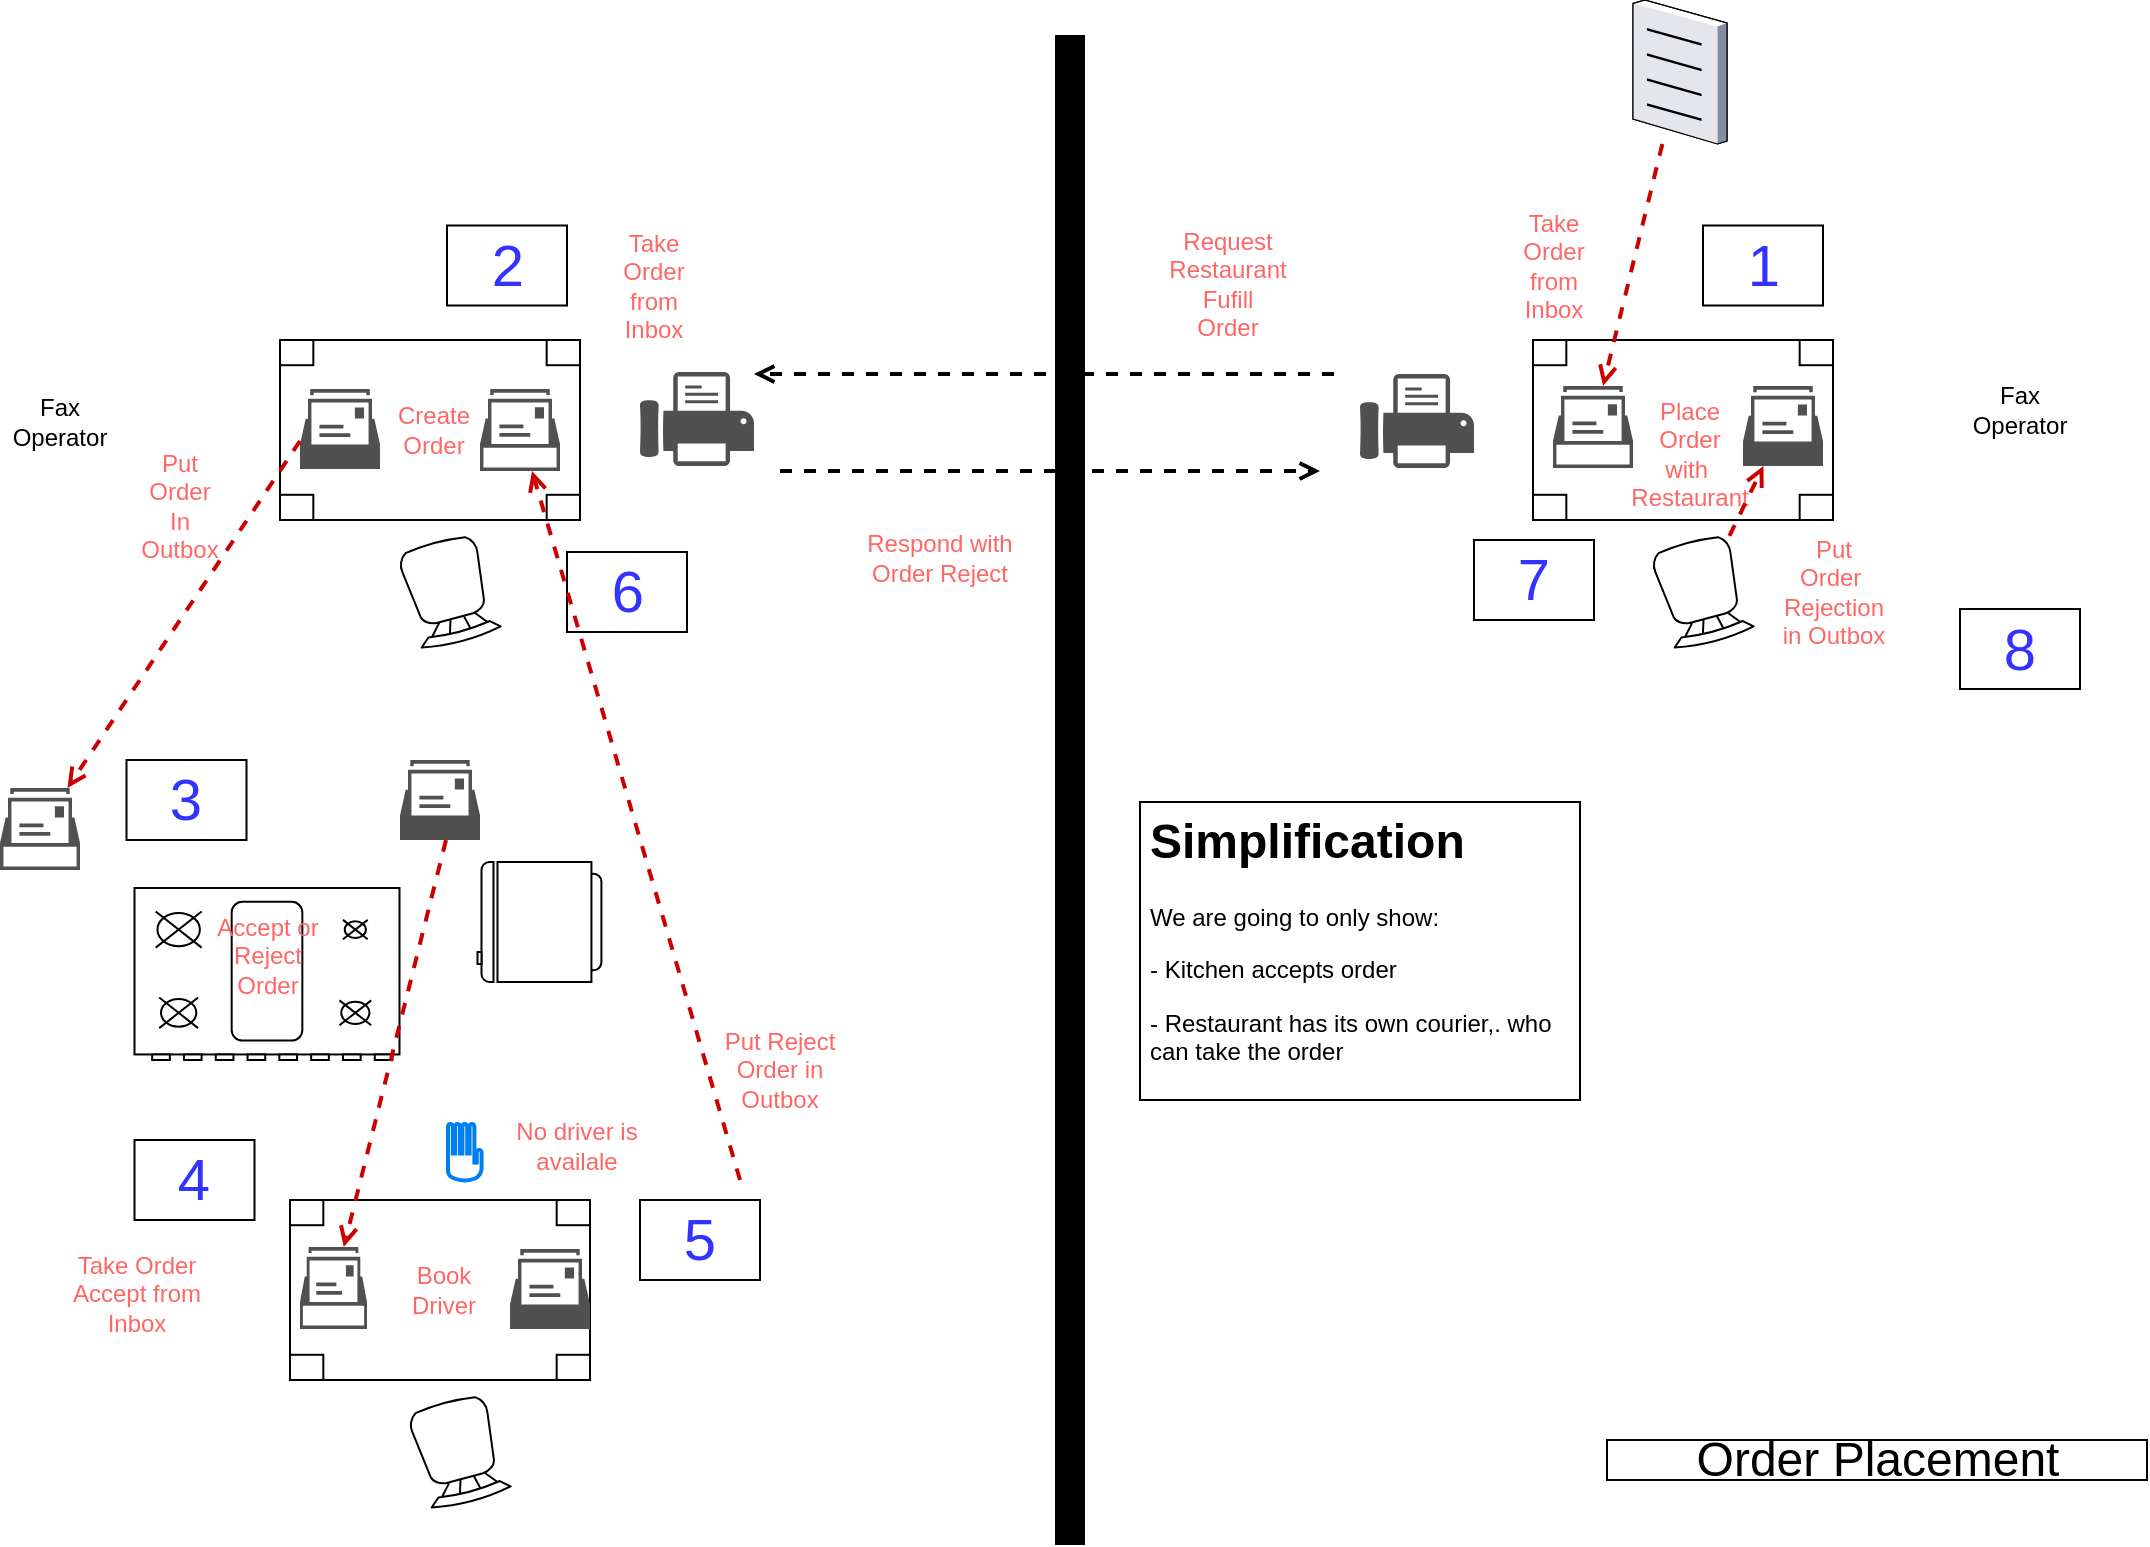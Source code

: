 <mxfile version="15.2.7" type="device"><diagram id="7lcRFAJb13U-YT4nabCA" name="Page-1"><mxGraphModel dx="1106" dy="830" grid="1" gridSize="10" guides="1" tooltips="1" connect="1" arrows="1" fold="1" page="1" pageScale="1" pageWidth="1169" pageHeight="827" math="0" shadow="0"><root><mxCell id="0"/><mxCell id="1" parent="0"/><UserObject label="" tooltip="Inertia.&#10;Likely to face a resistance to change." id="BQTbwJKPUDemShiaECL7-1"><mxCell style="rounded=0;whiteSpace=wrap;html=1;strokeColor=#000000;strokeWidth=5;fillColor=#000000;fontSize=14;" parent="1" vertex="1"><mxGeometry x="580" y="40" width="10" height="750" as="geometry"/></mxCell></UserObject><mxCell id="BQTbwJKPUDemShiaECL7-2" value="" style="verticalLabelPosition=bottom;html=1;verticalAlign=top;align=center;shape=mxgraph.floorplan.table;" parent="1" vertex="1"><mxGeometry x="816.5" y="190" width="150" height="90" as="geometry"/></mxCell><mxCell id="BQTbwJKPUDemShiaECL7-3" value="" style="verticalLabelPosition=bottom;html=1;verticalAlign=top;align=center;shape=mxgraph.floorplan.chair;rotation=-195;" parent="1" vertex="1"><mxGeometry x="880.5" y="290" width="41" height="52" as="geometry"/></mxCell><mxCell id="BQTbwJKPUDemShiaECL7-4" value="" style="sketch=0;pointerEvents=1;shadow=0;dashed=0;html=1;strokeColor=none;fillColor=#505050;labelPosition=center;verticalLabelPosition=bottom;verticalAlign=top;outlineConnect=0;align=center;shape=mxgraph.office.concepts.mailbox2;" parent="1" vertex="1"><mxGeometry x="826.5" y="213" width="40" height="41" as="geometry"/></mxCell><mxCell id="BQTbwJKPUDemShiaECL7-5" value="" style="sketch=0;pointerEvents=1;shadow=0;dashed=0;html=1;strokeColor=none;fillColor=#505050;labelPosition=center;verticalLabelPosition=bottom;verticalAlign=top;outlineConnect=0;align=center;shape=mxgraph.office.concepts.mailbox;" parent="1" vertex="1"><mxGeometry x="921.5" y="213" width="40" height="40" as="geometry"/></mxCell><mxCell id="BQTbwJKPUDemShiaECL7-6" value="" style="sketch=0;pointerEvents=1;shadow=0;dashed=0;html=1;strokeColor=none;fillColor=#505050;labelPosition=center;verticalLabelPosition=bottom;verticalAlign=top;outlineConnect=0;align=center;shape=mxgraph.office.devices.fax;" parent="1" vertex="1"><mxGeometry x="730" y="207" width="57" height="47" as="geometry"/></mxCell><mxCell id="BQTbwJKPUDemShiaECL7-7" value="" style="verticalLabelPosition=bottom;html=1;verticalAlign=top;align=center;shape=mxgraph.floorplan.table;" parent="1" vertex="1"><mxGeometry x="190" y="190" width="150" height="90" as="geometry"/></mxCell><mxCell id="BQTbwJKPUDemShiaECL7-8" value="" style="verticalLabelPosition=bottom;html=1;verticalAlign=top;align=center;shape=mxgraph.floorplan.chair;rotation=-195;" parent="1" vertex="1"><mxGeometry x="254" y="290" width="41" height="52" as="geometry"/></mxCell><mxCell id="BQTbwJKPUDemShiaECL7-9" value="" style="sketch=0;pointerEvents=1;shadow=0;dashed=0;html=1;strokeColor=none;fillColor=#505050;labelPosition=center;verticalLabelPosition=bottom;verticalAlign=top;outlineConnect=0;align=center;shape=mxgraph.office.concepts.mailbox2;" parent="1" vertex="1"><mxGeometry x="290" y="214.5" width="40" height="41" as="geometry"/></mxCell><mxCell id="BQTbwJKPUDemShiaECL7-10" value="" style="sketch=0;pointerEvents=1;shadow=0;dashed=0;html=1;strokeColor=none;fillColor=#505050;labelPosition=center;verticalLabelPosition=bottom;verticalAlign=top;outlineConnect=0;align=center;shape=mxgraph.office.concepts.mailbox;" parent="1" vertex="1"><mxGeometry x="200" y="214.5" width="40" height="40" as="geometry"/></mxCell><mxCell id="BQTbwJKPUDemShiaECL7-11" value="" style="sketch=0;pointerEvents=1;shadow=0;dashed=0;html=1;strokeColor=none;fillColor=#505050;labelPosition=center;verticalLabelPosition=bottom;verticalAlign=top;outlineConnect=0;align=center;shape=mxgraph.office.devices.fax;" parent="1" vertex="1"><mxGeometry x="370" y="206" width="57" height="47" as="geometry"/></mxCell><mxCell id="BQTbwJKPUDemShiaECL7-12" value="&lt;font color=&quot;#ff6666&quot;&gt;Take Order from Inbox&lt;/font&gt;" style="text;html=1;strokeColor=none;fillColor=none;align=center;verticalAlign=middle;whiteSpace=wrap;rounded=0;" parent="1" vertex="1"><mxGeometry x="800" y="110" width="53.5" height="85.5" as="geometry"/></mxCell><mxCell id="BQTbwJKPUDemShiaECL7-13" value="&lt;font color=&quot;#ff6666&quot;&gt;Request &lt;br&gt;Restaurant&lt;br&gt;Fufill&lt;br&gt;Order&lt;/font&gt;" style="text;html=1;strokeColor=none;fillColor=none;align=center;verticalAlign=middle;whiteSpace=wrap;rounded=0;" parent="1" vertex="1"><mxGeometry x="636.5" y="119" width="53.5" height="85.5" as="geometry"/></mxCell><UserObject label="" tooltip="Point of change.&#10;How the map is changing e.g. competitive forces." id="BQTbwJKPUDemShiaECL7-14"><mxCell style="endArrow=open;dashed=1;html=1;strokeColor=#000000;endFill=0;strokeWidth=2;" parent="1" edge="1"><mxGeometry width="50" height="50" relative="1" as="geometry"><mxPoint x="717.002" y="207" as="sourcePoint"/><mxPoint x="427" y="207" as="targetPoint"/></mxGeometry></mxCell></UserObject><UserObject label="" tooltip="Point of change.&#10;How the map is changing e.g. competitive forces." id="BQTbwJKPUDemShiaECL7-15"><mxCell style="endArrow=open;dashed=1;html=1;strokeColor=#000000;endFill=0;strokeWidth=2;" parent="1" edge="1"><mxGeometry width="50" height="50" relative="1" as="geometry"><mxPoint x="440" y="255.5" as="sourcePoint"/><mxPoint x="710" y="255.5" as="targetPoint"/><Array as="points"><mxPoint x="610" y="255.5"/></Array></mxGeometry></mxCell></UserObject><mxCell id="BQTbwJKPUDemShiaECL7-16" value="&lt;font color=&quot;#ff6666&quot;&gt;Take Order from Inbox&lt;/font&gt;" style="text;html=1;strokeColor=none;fillColor=none;align=center;verticalAlign=middle;whiteSpace=wrap;rounded=0;" parent="1" vertex="1"><mxGeometry x="350" y="120.5" width="53.5" height="85.5" as="geometry"/></mxCell><mxCell id="BQTbwJKPUDemShiaECL7-17" value="&lt;font color=&quot;#ff6666&quot;&gt;Put Order &lt;br&gt;In Outbox&lt;/font&gt;" style="text;html=1;strokeColor=none;fillColor=none;align=center;verticalAlign=middle;whiteSpace=wrap;rounded=0;" parent="1" vertex="1"><mxGeometry x="113.25" y="230" width="53.5" height="85.5" as="geometry"/></mxCell><mxCell id="BQTbwJKPUDemShiaECL7-18" value="&lt;font color=&quot;#ff6666&quot;&gt;Place Order&lt;br&gt;with&amp;nbsp;&lt;br&gt;Restaurant&lt;br&gt;&lt;/font&gt;" style="text;html=1;strokeColor=none;fillColor=none;align=center;verticalAlign=middle;whiteSpace=wrap;rounded=0;" parent="1" vertex="1"><mxGeometry x="868" y="204.5" width="53.5" height="85.5" as="geometry"/></mxCell><mxCell id="BQTbwJKPUDemShiaECL7-19" value="Fax Operator" style="text;html=1;strokeColor=none;fillColor=none;align=center;verticalAlign=middle;whiteSpace=wrap;rounded=0;" parent="1" vertex="1"><mxGeometry x="60" y="220.5" width="40" height="20" as="geometry"/></mxCell><mxCell id="BQTbwJKPUDemShiaECL7-20" value="Fax Operator" style="text;html=1;strokeColor=none;fillColor=none;align=center;verticalAlign=middle;whiteSpace=wrap;rounded=0;" parent="1" vertex="1"><mxGeometry x="1040" y="214.5" width="40" height="20" as="geometry"/></mxCell><mxCell id="BQTbwJKPUDemShiaECL7-21" value="&lt;font color=&quot;#ff6666&quot;&gt;Put Order&amp;nbsp;&lt;br&gt;Rejection&lt;br&gt;in Outbox&lt;/font&gt;" style="text;html=1;strokeColor=none;fillColor=none;align=center;verticalAlign=middle;whiteSpace=wrap;rounded=0;" parent="1" vertex="1"><mxGeometry x="940" y="273.25" width="53.5" height="85.5" as="geometry"/></mxCell><mxCell id="BQTbwJKPUDemShiaECL7-22" value="&lt;font style=&quot;font-size: 29px&quot;&gt;1&lt;/font&gt;" style="text;html=1;strokeColor=default;fillColor=none;align=center;verticalAlign=middle;whiteSpace=wrap;rounded=0;fontColor=#3333FF;" parent="1" vertex="1"><mxGeometry x="901.5" y="132.75" width="60" height="40" as="geometry"/></mxCell><mxCell id="BQTbwJKPUDemShiaECL7-23" value="&lt;font style=&quot;font-size: 29px&quot;&gt;2&lt;/font&gt;" style="text;html=1;strokeColor=default;fillColor=none;align=center;verticalAlign=middle;whiteSpace=wrap;rounded=0;fontColor=#3333FF;" parent="1" vertex="1"><mxGeometry x="273.5" y="132.75" width="60" height="40" as="geometry"/></mxCell><mxCell id="BQTbwJKPUDemShiaECL7-24" value="&lt;font color=&quot;#ff6666&quot;&gt;Respond with Order Reject&lt;/font&gt;" style="text;html=1;strokeColor=none;fillColor=none;align=center;verticalAlign=middle;whiteSpace=wrap;rounded=0;" parent="1" vertex="1"><mxGeometry x="480" y="256.5" width="80" height="85.5" as="geometry"/></mxCell><mxCell id="BQTbwJKPUDemShiaECL7-25" value="&lt;font style=&quot;font-size: 29px&quot;&gt;7&lt;/font&gt;" style="text;html=1;strokeColor=default;fillColor=none;align=center;verticalAlign=middle;whiteSpace=wrap;rounded=0;fontColor=#3333FF;" parent="1" vertex="1"><mxGeometry x="787" y="290" width="60" height="40" as="geometry"/></mxCell><mxCell id="BQTbwJKPUDemShiaECL7-26" value="" style="verticalLabelPosition=bottom;sketch=0;aspect=fixed;html=1;verticalAlign=top;strokeColor=none;align=center;outlineConnect=0;shape=mxgraph.citrix.document;fillColor=#FF3333;" parent="1" vertex="1"><mxGeometry x="866.5" y="20" width="47" height="72" as="geometry"/></mxCell><UserObject label="" tooltip="Point of change.&#10;How the map is changing e.g. competitive forces." id="BQTbwJKPUDemShiaECL7-27"><mxCell style="endArrow=open;dashed=1;html=1;strokeColor=#CC0000;endFill=0;strokeWidth=2;" parent="1" source="BQTbwJKPUDemShiaECL7-26" target="BQTbwJKPUDemShiaECL7-4" edge="1"><mxGeometry width="50" height="50" relative="1" as="geometry"><mxPoint x="927.892" y="164.5" as="sourcePoint"/><mxPoint x="853.786" y="373" as="targetPoint"/></mxGeometry></mxCell></UserObject><mxCell id="BQTbwJKPUDemShiaECL7-28" value="Order Placement" style="text;html=1;strokeColor=default;fillColor=none;align=center;verticalAlign=middle;whiteSpace=wrap;rounded=0;fontColor=#000000;fontSize=24;" parent="1" vertex="1"><mxGeometry x="853.5" y="740" width="270" height="20" as="geometry"/></mxCell><mxCell id="BQTbwJKPUDemShiaECL7-29" value="&lt;font color=&quot;#ff6666&quot;&gt;Create Order&lt;br&gt;&lt;/font&gt;" style="text;html=1;strokeColor=none;fillColor=none;align=center;verticalAlign=middle;whiteSpace=wrap;rounded=0;" parent="1" vertex="1"><mxGeometry x="240" y="191.75" width="53.5" height="85.5" as="geometry"/></mxCell><mxCell id="BQTbwJKPUDemShiaECL7-30" value="" style="verticalLabelPosition=bottom;html=1;verticalAlign=top;align=center;shape=mxgraph.floorplan.range_2;" parent="1" vertex="1"><mxGeometry x="117.25" y="464" width="132.5" height="86" as="geometry"/></mxCell><mxCell id="BQTbwJKPUDemShiaECL7-31" value="" style="verticalLabelPosition=bottom;html=1;verticalAlign=top;align=center;shape=mxgraph.floorplan.refrigerator;rotation=90;" parent="1" vertex="1"><mxGeometry x="289.75" y="450" width="60" height="62" as="geometry"/></mxCell><mxCell id="BQTbwJKPUDemShiaECL7-32" value="" style="sketch=0;pointerEvents=1;shadow=0;dashed=0;html=1;strokeColor=none;fillColor=#505050;labelPosition=center;verticalLabelPosition=bottom;verticalAlign=top;outlineConnect=0;align=center;shape=mxgraph.office.concepts.mailbox2;" parent="1" vertex="1"><mxGeometry x="50" y="414" width="40" height="41" as="geometry"/></mxCell><UserObject label="" tooltip="Point of change.&#10;How the map is changing e.g. competitive forces." id="BQTbwJKPUDemShiaECL7-33"><mxCell style="endArrow=open;dashed=1;html=1;strokeColor=#CC0000;endFill=0;strokeWidth=2;" parent="1" target="BQTbwJKPUDemShiaECL7-32" edge="1"><mxGeometry width="50" height="50" relative="1" as="geometry"><mxPoint x="199.997" y="240.5" as="sourcePoint"/><mxPoint x="170.344" y="361.5" as="targetPoint"/></mxGeometry></mxCell></UserObject><mxCell id="BQTbwJKPUDemShiaECL7-34" value="&lt;font color=&quot;#ff6666&quot;&gt;Accept or Reject Order&lt;br&gt;&lt;/font&gt;" style="text;html=1;strokeColor=none;fillColor=none;align=center;verticalAlign=middle;whiteSpace=wrap;rounded=0;" parent="1" vertex="1"><mxGeometry x="156.75" y="455" width="53.5" height="85.5" as="geometry"/></mxCell><mxCell id="BQTbwJKPUDemShiaECL7-35" value="" style="sketch=0;pointerEvents=1;shadow=0;dashed=0;html=1;strokeColor=none;fillColor=#505050;labelPosition=center;verticalLabelPosition=bottom;verticalAlign=top;outlineConnect=0;align=center;shape=mxgraph.office.concepts.mailbox;" parent="1" vertex="1"><mxGeometry x="250" y="400" width="40" height="40" as="geometry"/></mxCell><mxCell id="BQTbwJKPUDemShiaECL7-38" value="" style="verticalLabelPosition=bottom;html=1;verticalAlign=top;align=center;shape=mxgraph.floorplan.table;" parent="1" vertex="1"><mxGeometry x="195" y="620" width="150" height="90" as="geometry"/></mxCell><mxCell id="BQTbwJKPUDemShiaECL7-39" value="" style="verticalLabelPosition=bottom;html=1;verticalAlign=top;align=center;shape=mxgraph.floorplan.chair;rotation=-195;" parent="1" vertex="1"><mxGeometry x="259" y="720" width="41" height="52" as="geometry"/></mxCell><mxCell id="BQTbwJKPUDemShiaECL7-40" value="" style="sketch=0;pointerEvents=1;shadow=0;dashed=0;html=1;strokeColor=none;fillColor=#505050;labelPosition=center;verticalLabelPosition=bottom;verticalAlign=top;outlineConnect=0;align=center;shape=mxgraph.office.concepts.mailbox2;" parent="1" vertex="1"><mxGeometry x="200" y="643.5" width="33.5" height="41" as="geometry"/></mxCell><mxCell id="BQTbwJKPUDemShiaECL7-41" value="" style="sketch=0;pointerEvents=1;shadow=0;dashed=0;html=1;strokeColor=none;fillColor=#505050;labelPosition=center;verticalLabelPosition=bottom;verticalAlign=top;outlineConnect=0;align=center;shape=mxgraph.office.concepts.mailbox;" parent="1" vertex="1"><mxGeometry x="305" y="644.5" width="40" height="40" as="geometry"/></mxCell><mxCell id="BQTbwJKPUDemShiaECL7-42" value="&lt;font color=&quot;#ff6666&quot;&gt;Book Driver&lt;br&gt;&lt;/font&gt;" style="text;html=1;strokeColor=none;fillColor=none;align=center;verticalAlign=middle;whiteSpace=wrap;rounded=0;" parent="1" vertex="1"><mxGeometry x="245" y="621.75" width="53.5" height="85.5" as="geometry"/></mxCell><UserObject label="" tooltip="Point of change.&#10;How the map is changing e.g. competitive forces." id="BQTbwJKPUDemShiaECL7-43"><mxCell style="endArrow=open;dashed=1;html=1;strokeColor=#CC0000;endFill=0;strokeWidth=2;" parent="1" target="BQTbwJKPUDemShiaECL7-40" edge="1"><mxGeometry width="50" height="50" relative="1" as="geometry"><mxPoint x="273.007" y="440" as="sourcePoint"/><mxPoint x="156.747" y="613.5" as="targetPoint"/></mxGeometry></mxCell></UserObject><mxCell id="BQTbwJKPUDemShiaECL7-44" value="&lt;font color=&quot;#ff6666&quot;&gt;Take Order &lt;br&gt;Accept from Inbox&lt;/font&gt;" style="text;html=1;strokeColor=none;fillColor=none;align=center;verticalAlign=middle;whiteSpace=wrap;rounded=0;" parent="1" vertex="1"><mxGeometry x="70.25" y="624.5" width="96.5" height="85.5" as="geometry"/></mxCell><mxCell id="BQTbwJKPUDemShiaECL7-47" value="&lt;h1&gt;Simplification&lt;/h1&gt;&lt;p&gt;We are going to only show:&lt;/p&gt;&lt;p&gt;- Kitchen accepts order&lt;/p&gt;&lt;p&gt;- Restaurant has its own courier,. who can take the order&lt;/p&gt;" style="text;html=1;strokeColor=default;fillColor=none;spacing=5;spacingTop=-20;whiteSpace=wrap;overflow=hidden;rounded=0;" parent="1" vertex="1"><mxGeometry x="620" y="421" width="220" height="149" as="geometry"/></mxCell><UserObject label="" tooltip="Point of change.&#10;How the map is changing e.g. competitive forces." id="BQTbwJKPUDemShiaECL7-48"><mxCell style="endArrow=open;dashed=1;html=1;strokeColor=#CC0000;endFill=0;strokeWidth=2;" parent="1" source="BQTbwJKPUDemShiaECL7-3" edge="1" target="BQTbwJKPUDemShiaECL7-5"><mxGeometry width="50" height="50" relative="1" as="geometry"><mxPoint x="1031.107" y="418.25" as="sourcePoint"/><mxPoint x="979.999" y="621.75" as="targetPoint"/></mxGeometry></mxCell></UserObject><mxCell id="BQTbwJKPUDemShiaECL7-50" value="&lt;font style=&quot;font-size: 29px&quot;&gt;3&lt;/font&gt;" style="text;html=1;strokeColor=default;fillColor=none;align=center;verticalAlign=middle;whiteSpace=wrap;rounded=0;fontColor=#3333FF;" parent="1" vertex="1"><mxGeometry x="113.25" y="400" width="60" height="40" as="geometry"/></mxCell><mxCell id="BQTbwJKPUDemShiaECL7-51" value="&lt;font style=&quot;font-size: 29px&quot;&gt;4&lt;/font&gt;" style="text;html=1;strokeColor=default;fillColor=none;align=center;verticalAlign=middle;whiteSpace=wrap;rounded=0;fontColor=#3333FF;" parent="1" vertex="1"><mxGeometry x="117.25" y="590" width="60" height="40" as="geometry"/></mxCell><mxCell id="BQTbwJKPUDemShiaECL7-52" value="&lt;font style=&quot;font-size: 29px&quot;&gt;6&lt;/font&gt;" style="text;html=1;strokeColor=default;fillColor=none;align=center;verticalAlign=middle;whiteSpace=wrap;rounded=0;fontColor=#3333FF;" parent="1" vertex="1"><mxGeometry x="333.5" y="296" width="60" height="40" as="geometry"/></mxCell><mxCell id="BQTbwJKPUDemShiaECL7-53" value="&lt;font style=&quot;font-size: 29px&quot;&gt;8&lt;/font&gt;" style="text;html=1;strokeColor=default;fillColor=none;align=center;verticalAlign=middle;whiteSpace=wrap;rounded=0;fontColor=#3333FF;" parent="1" vertex="1"><mxGeometry x="1030" y="324.5" width="60" height="40" as="geometry"/></mxCell><mxCell id="BQTbwJKPUDemShiaECL7-56" value="&lt;font style=&quot;font-size: 29px&quot;&gt;5&lt;/font&gt;" style="text;html=1;strokeColor=default;fillColor=none;align=center;verticalAlign=middle;whiteSpace=wrap;rounded=0;fontColor=#3333FF;" parent="1" vertex="1"><mxGeometry x="370" y="620" width="60" height="40" as="geometry"/></mxCell><mxCell id="6-kxVRfGbcCrsMCkNiNB-1" value="" style="html=1;verticalLabelPosition=bottom;align=center;labelBackgroundColor=#ffffff;verticalAlign=top;strokeWidth=2;strokeColor=#0080F0;shadow=0;dashed=0;shape=mxgraph.ios7.icons.privacy;" vertex="1" parent="1"><mxGeometry x="274" y="582" width="16.8" height="28.5" as="geometry"/></mxCell><mxCell id="6-kxVRfGbcCrsMCkNiNB-2" value="&lt;font color=&quot;#ff6666&quot;&gt;No driver is availale&lt;/font&gt;" style="text;html=1;strokeColor=none;fillColor=none;align=center;verticalAlign=middle;whiteSpace=wrap;rounded=0;" vertex="1" parent="1"><mxGeometry x="289.75" y="550" width="96.5" height="85.5" as="geometry"/></mxCell><UserObject label="" tooltip="Point of change.&#10;How the map is changing e.g. competitive forces." id="6-kxVRfGbcCrsMCkNiNB-3"><mxCell style="endArrow=open;dashed=1;html=1;strokeColor=#CC0000;endFill=0;strokeWidth=2;" edge="1" parent="1" target="BQTbwJKPUDemShiaECL7-9"><mxGeometry width="50" height="50" relative="1" as="geometry"><mxPoint x="420" y="610" as="sourcePoint"/><mxPoint x="231.899" y="653.5" as="targetPoint"/></mxGeometry></mxCell></UserObject><mxCell id="6-kxVRfGbcCrsMCkNiNB-4" value="&lt;font color=&quot;#ff6666&quot;&gt;Put Reject Order in Outbox&lt;/font&gt;" style="text;html=1;strokeColor=none;fillColor=none;align=center;verticalAlign=middle;whiteSpace=wrap;rounded=0;" vertex="1" parent="1"><mxGeometry x="400" y="512" width="80" height="85.5" as="geometry"/></mxCell></root></mxGraphModel></diagram></mxfile>